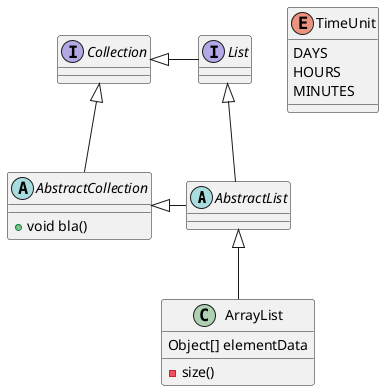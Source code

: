 @startuml

abstract class AbstractList
abstract AbstractCollection {
    +void bla()
}
interface List
interface Collection

List <|-- AbstractList
Collection <|-- AbstractCollection

Collection <|- List
AbstractCollection <|- AbstractList
AbstractList <|-- ArrayList

class ArrayList {
Object[] elementData
-size()
}

enum TimeUnit {
DAYS
HOURS
MINUTES
}

@enduml